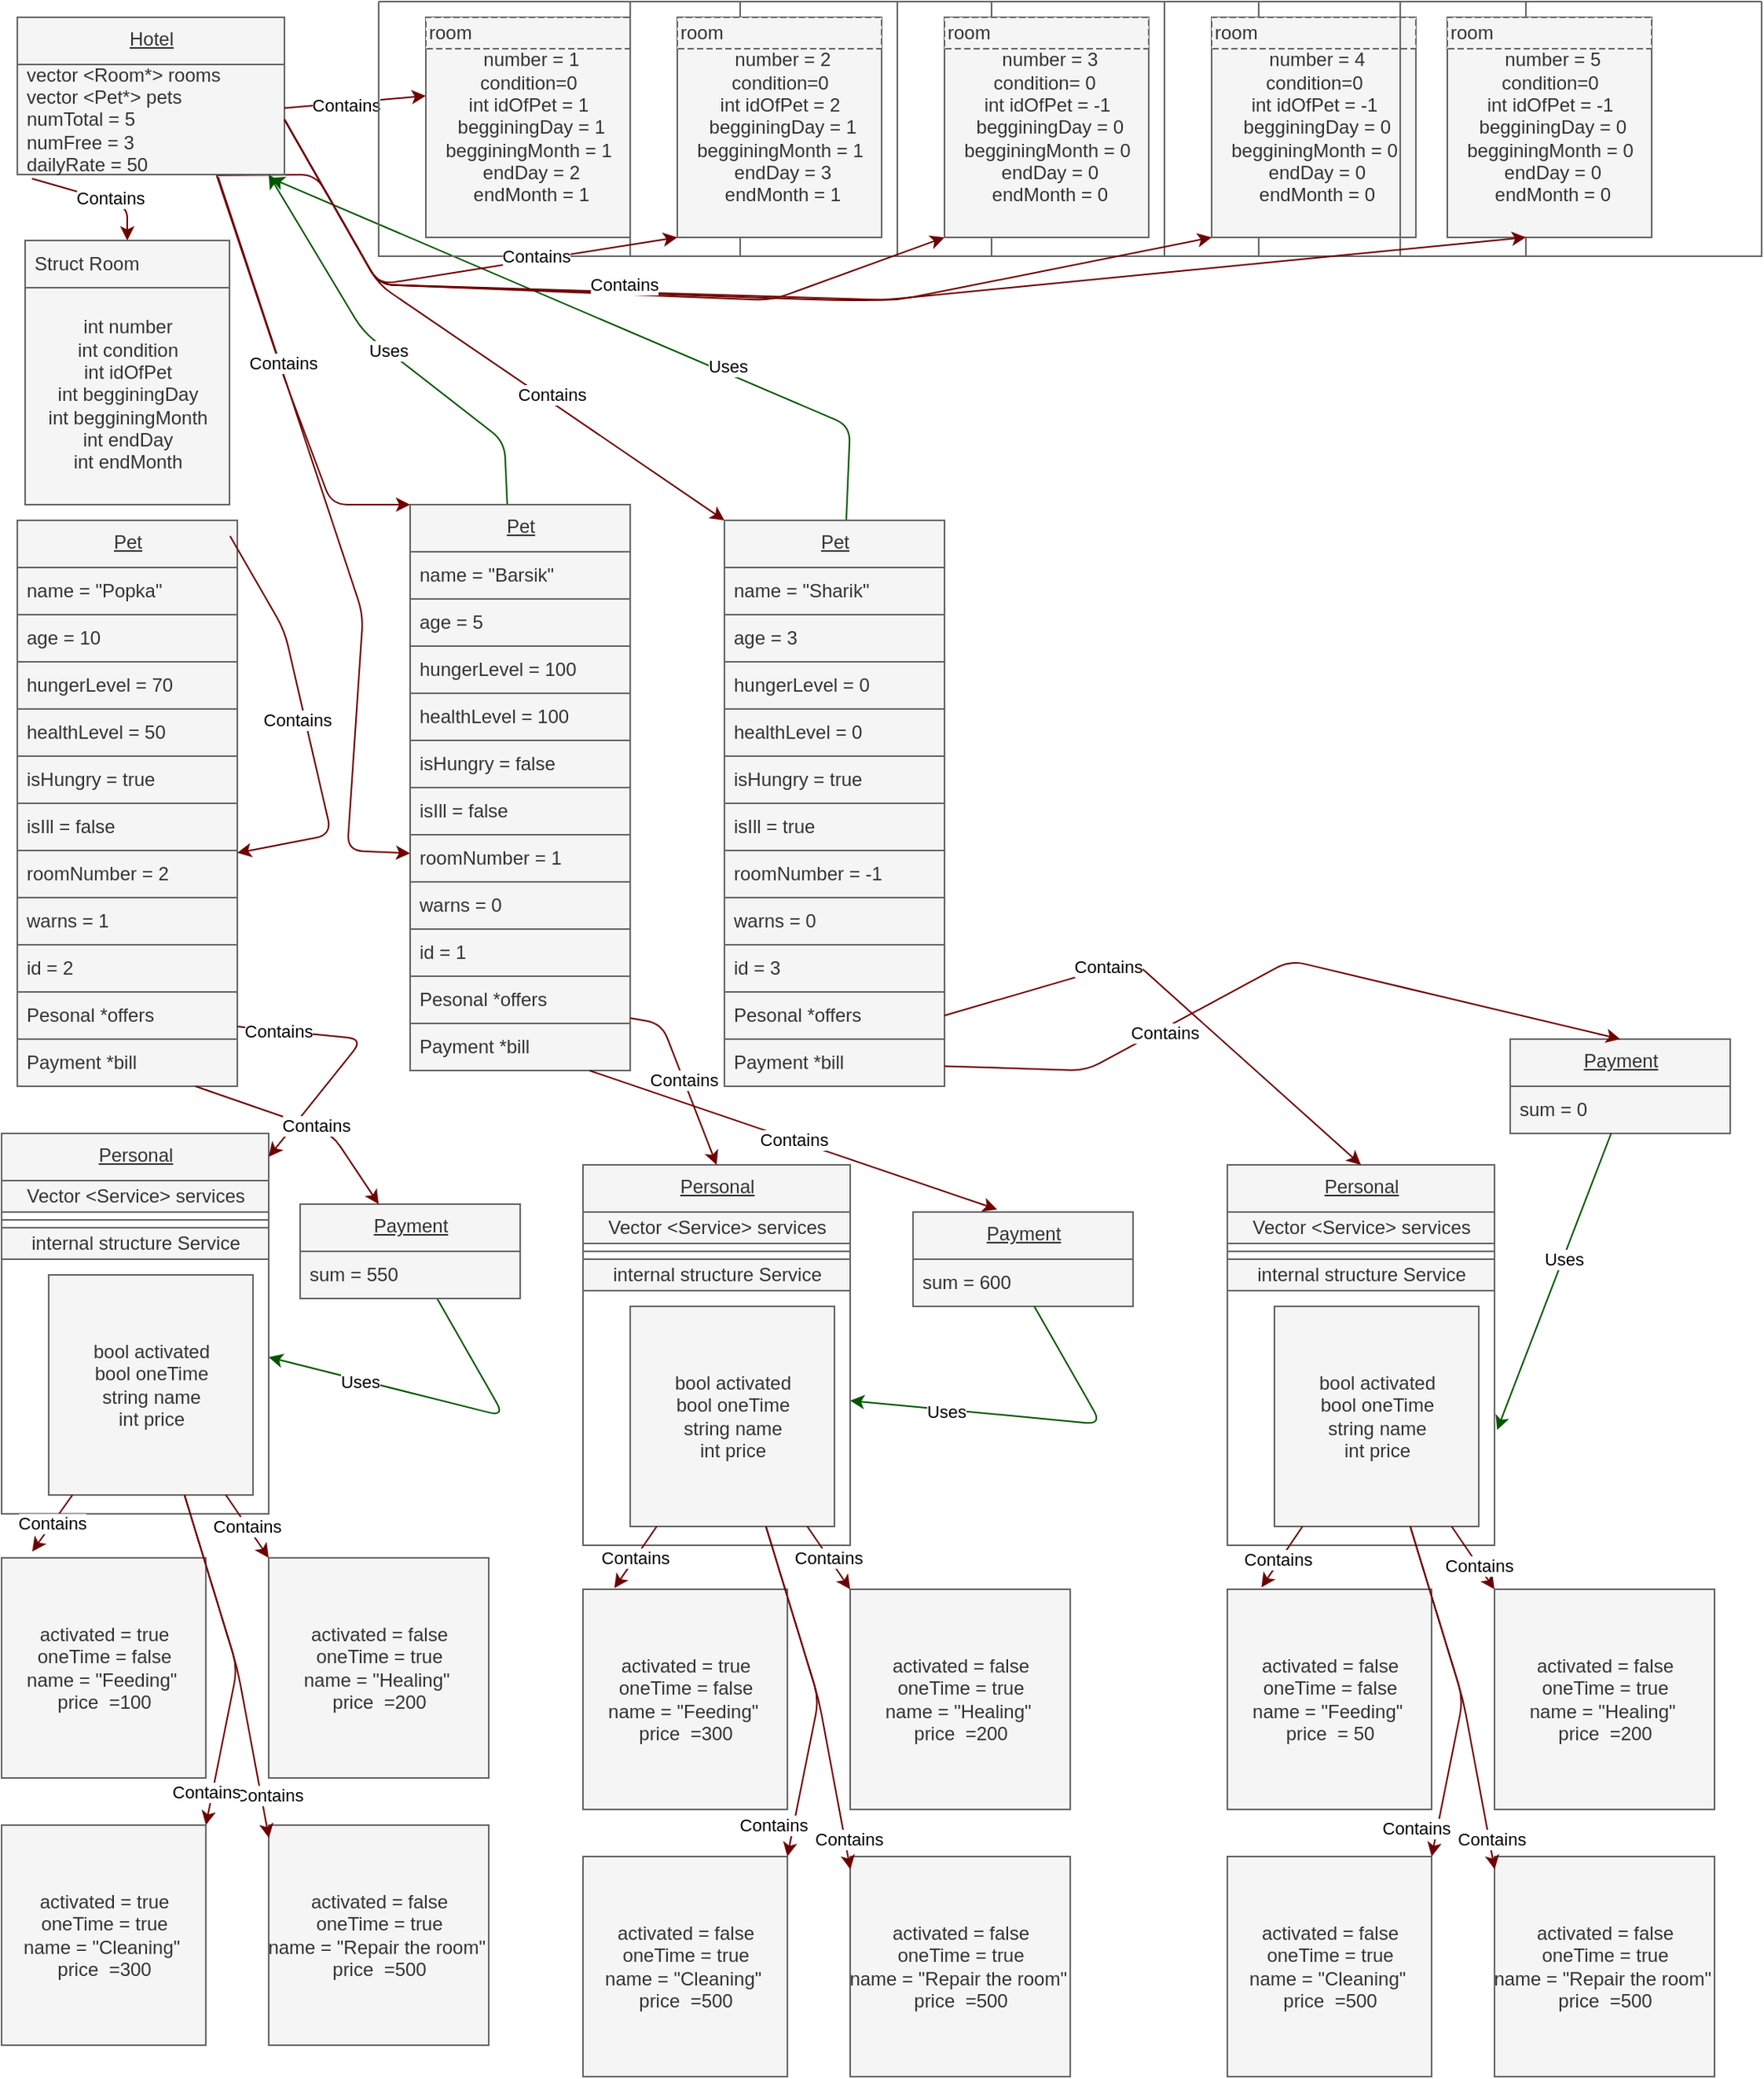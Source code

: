 <mxfile>
    <diagram id="hXp-BK9krXCST9_J2GGl" name="Page-1">
        <mxGraphModel dx="734" dy="567" grid="1" gridSize="10" guides="1" tooltips="1" connect="1" arrows="1" fold="1" page="1" pageScale="1" pageWidth="850" pageHeight="1100" math="0" shadow="0">
            <root>
                <mxCell id="0"/>
                <mxCell id="1" parent="0"/>
                <mxCell id="42" style="edgeStyle=none;html=1;entryX=0;entryY=0;entryDx=0;entryDy=0;exitX=0.745;exitY=0.999;exitDx=0;exitDy=0;exitPerimeter=0;fillColor=#a20025;strokeColor=#6F0000;" parent="1" source="36" target="43" edge="1">
                    <mxGeometry relative="1" as="geometry">
                        <mxPoint x="260" y="90" as="targetPoint"/>
                        <mxPoint x="180" y="220.56" as="sourcePoint"/>
                        <Array as="points">
                            <mxPoint x="180" y="240"/>
                            <mxPoint x="210" y="320"/>
                        </Array>
                    </mxGeometry>
                </mxCell>
                <mxCell id="89" style="edgeStyle=none;html=1;entryX=0;entryY=0;entryDx=0;entryDy=0;fillColor=#a20025;strokeColor=#6F0000;exitX=0.747;exitY=1.007;exitDx=0;exitDy=0;exitPerimeter=0;" parent="1" source="36" target="76" edge="1">
                    <mxGeometry relative="1" as="geometry">
                        <mxPoint x="183.57" y="250.48" as="sourcePoint"/>
                        <Array as="points">
                            <mxPoint x="200" y="110"/>
                            <mxPoint x="240" y="180"/>
                        </Array>
                    </mxGeometry>
                </mxCell>
                <mxCell id="186" value="Contains" style="edgeLabel;html=1;align=center;verticalAlign=middle;resizable=0;points=[];" parent="89" vertex="1" connectable="0">
                    <mxGeometry x="-0.457" y="-4" relative="1" as="geometry">
                        <mxPoint x="129" y="96" as="offset"/>
                    </mxGeometry>
                </mxCell>
                <mxCell id="234" style="edgeStyle=none;html=1;fontColor=#FFFFFF;exitX=0.055;exitY=1.037;exitDx=0;exitDy=0;fillColor=#a20025;strokeColor=#6F0000;exitPerimeter=0;" edge="1" parent="1" source="36" target="233">
                    <mxGeometry relative="1" as="geometry">
                        <Array as="points">
                            <mxPoint x="80" y="130"/>
                        </Array>
                    </mxGeometry>
                </mxCell>
                <mxCell id="35" value="Hotel" style="swimlane;fontStyle=4;align=center;verticalAlign=top;childLayout=stackLayout;horizontal=1;startSize=30;horizontalStack=0;resizeParent=1;resizeParentMax=0;resizeLast=0;collapsible=0;marginBottom=0;html=1;fillColor=#f5f5f5;fontColor=#333333;strokeColor=#666666;" parent="1" vertex="1">
                    <mxGeometry x="10" y="10" width="170" height="100" as="geometry"/>
                </mxCell>
                <mxCell id="36" value="vector &amp;lt;Room*&amp;gt; rooms&lt;br&gt;vector &amp;lt;Pet*&amp;gt; pets&lt;br&gt;numTotal = 5&lt;br&gt;numFree = 3&lt;br&gt;dailyRate = 50" style="html=1;strokeColor=#666666;fillColor=#f5f5f5;align=left;verticalAlign=middle;spacingLeft=4;spacingRight=4;rotatable=0;points=[[0,0.5],[1,0.5]];resizeWidth=1;fontColor=#333333;" parent="35" vertex="1">
                    <mxGeometry y="30" width="170" height="70" as="geometry"/>
                </mxCell>
                <mxCell id="213" value="Uses" style="edgeStyle=none;html=1;entryX=0.941;entryY=1;entryDx=0;entryDy=0;fillColor=#008a00;strokeColor=#005700;entryPerimeter=0;" parent="1" source="43" target="36" edge="1">
                    <mxGeometry x="-0.009" y="-1" relative="1" as="geometry">
                        <mxPoint x="180" y="230" as="targetPoint"/>
                        <Array as="points">
                            <mxPoint x="320" y="280"/>
                            <mxPoint x="230" y="210"/>
                        </Array>
                        <mxPoint as="offset"/>
                    </mxGeometry>
                </mxCell>
                <mxCell id="43" value="Pet" style="swimlane;fontStyle=4;align=center;verticalAlign=top;childLayout=stackLayout;horizontal=1;startSize=30;horizontalStack=0;resizeParent=1;resizeParentMax=0;resizeLast=0;collapsible=0;marginBottom=0;html=1;fillColor=#f5f5f5;fontColor=#333333;strokeColor=#666666;" parent="1" vertex="1">
                    <mxGeometry x="260" y="320" width="140" height="360" as="geometry"/>
                </mxCell>
                <mxCell id="44" value="name = &quot;Barsik&quot;" style="html=1;strokeColor=#666666;fillColor=#f5f5f5;align=left;verticalAlign=middle;spacingLeft=4;spacingRight=4;rotatable=0;points=[[0,0.5],[1,0.5]];resizeWidth=1;fontColor=#333333;" parent="43" vertex="1">
                    <mxGeometry y="30" width="140" height="30" as="geometry"/>
                </mxCell>
                <mxCell id="49" value="age = 5" style="html=1;strokeColor=#666666;fillColor=#f5f5f5;align=left;verticalAlign=middle;spacingLeft=4;spacingRight=4;rotatable=0;points=[[0,0.5],[1,0.5]];resizeWidth=1;fontColor=#333333;" parent="43" vertex="1">
                    <mxGeometry y="60" width="140" height="30" as="geometry"/>
                </mxCell>
                <mxCell id="51" value="hungerLevel = 100" style="html=1;strokeColor=#666666;fillColor=#f5f5f5;align=left;verticalAlign=middle;spacingLeft=4;spacingRight=4;rotatable=0;points=[[0,0.5],[1,0.5]];resizeWidth=1;fontColor=#333333;" parent="43" vertex="1">
                    <mxGeometry y="90" width="140" height="30" as="geometry"/>
                </mxCell>
                <mxCell id="52" value="healthLevel = 100" style="html=1;strokeColor=#666666;fillColor=#f5f5f5;align=left;verticalAlign=middle;spacingLeft=4;spacingRight=4;rotatable=0;points=[[0,0.5],[1,0.5]];resizeWidth=1;fontColor=#333333;" parent="43" vertex="1">
                    <mxGeometry y="120" width="140" height="30" as="geometry"/>
                </mxCell>
                <mxCell id="53" value="isHungry = false" style="html=1;strokeColor=#666666;fillColor=#f5f5f5;align=left;verticalAlign=middle;spacingLeft=4;spacingRight=4;rotatable=0;points=[[0,0.5],[1,0.5]];resizeWidth=1;fontColor=#333333;" parent="43" vertex="1">
                    <mxGeometry y="150" width="140" height="30" as="geometry"/>
                </mxCell>
                <mxCell id="54" value="isIll = false" style="html=1;strokeColor=#666666;fillColor=#f5f5f5;align=left;verticalAlign=middle;spacingLeft=4;spacingRight=4;rotatable=0;points=[[0,0.5],[1,0.5]];resizeWidth=1;fontColor=#333333;" parent="43" vertex="1">
                    <mxGeometry y="180" width="140" height="30" as="geometry"/>
                </mxCell>
                <mxCell id="55" value="roomNumber = 1" style="html=1;strokeColor=#666666;fillColor=#f5f5f5;align=left;verticalAlign=middle;spacingLeft=4;spacingRight=4;rotatable=0;points=[[0,0.5],[1,0.5]];resizeWidth=1;fontColor=#333333;" parent="43" vertex="1">
                    <mxGeometry y="210" width="140" height="30" as="geometry"/>
                </mxCell>
                <mxCell id="56" value="warns = 0" style="html=1;strokeColor=#666666;fillColor=#f5f5f5;align=left;verticalAlign=middle;spacingLeft=4;spacingRight=4;rotatable=0;points=[[0,0.5],[1,0.5]];resizeWidth=1;fontColor=#333333;" parent="43" vertex="1">
                    <mxGeometry y="240" width="140" height="30" as="geometry"/>
                </mxCell>
                <mxCell id="57" value="id = 1" style="html=1;strokeColor=#666666;fillColor=#f5f5f5;align=left;verticalAlign=middle;spacingLeft=4;spacingRight=4;rotatable=0;points=[[0,0.5],[1,0.5]];resizeWidth=1;fontColor=#333333;" parent="43" vertex="1">
                    <mxGeometry y="270" width="140" height="30" as="geometry"/>
                </mxCell>
                <mxCell id="58" value="Pesonal *offers" style="html=1;strokeColor=#666666;fillColor=#f5f5f5;align=left;verticalAlign=middle;spacingLeft=4;spacingRight=4;rotatable=0;points=[[0,0.5],[1,0.5]];resizeWidth=1;fontColor=#333333;" parent="43" vertex="1">
                    <mxGeometry y="300" width="140" height="30" as="geometry"/>
                </mxCell>
                <mxCell id="59" value="Payment *bill" style="html=1;strokeColor=#666666;fillColor=#f5f5f5;align=left;verticalAlign=middle;spacingLeft=4;spacingRight=4;rotatable=0;points=[[0,0.5],[1,0.5]];resizeWidth=1;fontColor=#333333;" parent="43" vertex="1">
                    <mxGeometry y="330" width="140" height="30" as="geometry"/>
                </mxCell>
                <mxCell id="214" value="Uses" style="edgeStyle=none;html=1;entryX=0.132;entryY=1.021;entryDx=0;entryDy=0;entryPerimeter=0;fillColor=#008a00;strokeColor=#005700;" parent="1" source="60" edge="1">
                    <mxGeometry relative="1" as="geometry">
                        <mxPoint x="57.16" y="342.94" as="targetPoint"/>
                    </mxGeometry>
                </mxCell>
                <mxCell id="60" value="Pet" style="swimlane;fontStyle=4;align=center;verticalAlign=top;childLayout=stackLayout;horizontal=1;startSize=30;horizontalStack=0;resizeParent=1;resizeParentMax=0;resizeLast=0;collapsible=0;marginBottom=0;html=1;fillColor=#f5f5f5;fontColor=#333333;strokeColor=#666666;" parent="1" vertex="1">
                    <mxGeometry x="10" y="330" width="140" height="360" as="geometry"/>
                </mxCell>
                <mxCell id="61" value="name = &quot;Popka&quot;" style="html=1;strokeColor=#666666;fillColor=#f5f5f5;align=left;verticalAlign=middle;spacingLeft=4;spacingRight=4;rotatable=0;points=[[0,0.5],[1,0.5]];resizeWidth=1;fontColor=#333333;" parent="60" vertex="1">
                    <mxGeometry y="30" width="140" height="30" as="geometry"/>
                </mxCell>
                <mxCell id="62" value="age = 10" style="html=1;strokeColor=#666666;fillColor=#f5f5f5;align=left;verticalAlign=middle;spacingLeft=4;spacingRight=4;rotatable=0;points=[[0,0.5],[1,0.5]];resizeWidth=1;fontColor=#333333;" parent="60" vertex="1">
                    <mxGeometry y="60" width="140" height="30" as="geometry"/>
                </mxCell>
                <mxCell id="63" value="hungerLevel = 70" style="html=1;strokeColor=#666666;fillColor=#f5f5f5;align=left;verticalAlign=middle;spacingLeft=4;spacingRight=4;rotatable=0;points=[[0,0.5],[1,0.5]];resizeWidth=1;fontColor=#333333;" parent="60" vertex="1">
                    <mxGeometry y="90" width="140" height="30" as="geometry"/>
                </mxCell>
                <mxCell id="64" value="healthLevel = 50" style="html=1;strokeColor=#666666;fillColor=#f5f5f5;align=left;verticalAlign=middle;spacingLeft=4;spacingRight=4;rotatable=0;points=[[0,0.5],[1,0.5]];resizeWidth=1;fontColor=#333333;" parent="60" vertex="1">
                    <mxGeometry y="120" width="140" height="30" as="geometry"/>
                </mxCell>
                <mxCell id="65" value="isHungry = true" style="html=1;strokeColor=#666666;fillColor=#f5f5f5;align=left;verticalAlign=middle;spacingLeft=4;spacingRight=4;rotatable=0;points=[[0,0.5],[1,0.5]];resizeWidth=1;fontColor=#333333;" parent="60" vertex="1">
                    <mxGeometry y="150" width="140" height="30" as="geometry"/>
                </mxCell>
                <mxCell id="66" value="isIll = false" style="html=1;strokeColor=#666666;fillColor=#f5f5f5;align=left;verticalAlign=middle;spacingLeft=4;spacingRight=4;rotatable=0;points=[[0,0.5],[1,0.5]];resizeWidth=1;fontColor=#333333;" parent="60" vertex="1">
                    <mxGeometry y="180" width="140" height="30" as="geometry"/>
                </mxCell>
                <mxCell id="67" value="roomNumber = 2" style="html=1;strokeColor=#666666;fillColor=#f5f5f5;align=left;verticalAlign=middle;spacingLeft=4;spacingRight=4;rotatable=0;points=[[0,0.5],[1,0.5]];resizeWidth=1;fontColor=#333333;" parent="60" vertex="1">
                    <mxGeometry y="210" width="140" height="30" as="geometry"/>
                </mxCell>
                <mxCell id="68" value="warns = 1" style="html=1;strokeColor=#666666;fillColor=#f5f5f5;align=left;verticalAlign=middle;spacingLeft=4;spacingRight=4;rotatable=0;points=[[0,0.5],[1,0.5]];resizeWidth=1;fontColor=#333333;" parent="60" vertex="1">
                    <mxGeometry y="240" width="140" height="30" as="geometry"/>
                </mxCell>
                <mxCell id="69" value="id = 2" style="html=1;strokeColor=#666666;fillColor=#f5f5f5;align=left;verticalAlign=middle;spacingLeft=4;spacingRight=4;rotatable=0;points=[[0,0.5],[1,0.5]];resizeWidth=1;fontColor=#333333;" parent="60" vertex="1">
                    <mxGeometry y="270" width="140" height="30" as="geometry"/>
                </mxCell>
                <mxCell id="70" value="Pesonal *offers" style="html=1;strokeColor=#666666;fillColor=#f5f5f5;align=left;verticalAlign=middle;spacingLeft=4;spacingRight=4;rotatable=0;points=[[0,0.5],[1,0.5]];resizeWidth=1;fontColor=#333333;" parent="60" vertex="1">
                    <mxGeometry y="300" width="140" height="30" as="geometry"/>
                </mxCell>
                <mxCell id="71" value="Payment *bill" style="html=1;strokeColor=#666666;fillColor=#f5f5f5;align=left;verticalAlign=middle;spacingLeft=4;spacingRight=4;rotatable=0;points=[[0,0.5],[1,0.5]];resizeWidth=1;fontColor=#333333;" parent="60" vertex="1">
                    <mxGeometry y="330" width="140" height="30" as="geometry"/>
                </mxCell>
                <mxCell id="75" style="edgeStyle=none;html=1;fillColor=#a20025;strokeColor=#6F0000;" parent="1" target="67" edge="1">
                    <mxGeometry relative="1" as="geometry">
                        <Array as="points">
                            <mxPoint x="180" y="400"/>
                            <mxPoint x="210" y="530"/>
                        </Array>
                        <mxPoint x="145.385" y="340" as="sourcePoint"/>
                    </mxGeometry>
                </mxCell>
                <mxCell id="188" value="Contains" style="edgeLabel;html=1;align=center;verticalAlign=middle;resizable=0;points=[];" parent="75" vertex="1" connectable="0">
                    <mxGeometry x="-0.084" y="-3" relative="1" as="geometry">
                        <mxPoint x="-1" y="6" as="offset"/>
                    </mxGeometry>
                </mxCell>
                <mxCell id="212" style="edgeStyle=none;html=1;entryX=0.947;entryY=1.031;entryDx=0;entryDy=0;fillColor=#008a00;strokeColor=#005700;entryPerimeter=0;" parent="1" source="76" target="36" edge="1">
                    <mxGeometry relative="1" as="geometry">
                        <mxPoint x="170" y="305" as="targetPoint"/>
                        <Array as="points">
                            <mxPoint x="540" y="270"/>
                        </Array>
                    </mxGeometry>
                </mxCell>
                <mxCell id="215" value="Uses" style="edgeLabel;html=1;align=center;verticalAlign=middle;resizable=0;points=[];" parent="212" vertex="1" connectable="0">
                    <mxGeometry x="0.3" y="1" relative="1" as="geometry">
                        <mxPoint x="143" y="55" as="offset"/>
                    </mxGeometry>
                </mxCell>
                <mxCell id="76" value="Pet" style="swimlane;fontStyle=4;align=center;verticalAlign=top;childLayout=stackLayout;horizontal=1;startSize=30;horizontalStack=0;resizeParent=1;resizeParentMax=0;resizeLast=0;collapsible=0;marginBottom=0;html=1;fillColor=#f5f5f5;fontColor=#333333;strokeColor=#666666;" parent="1" vertex="1">
                    <mxGeometry x="460" y="330" width="140" height="360" as="geometry"/>
                </mxCell>
                <mxCell id="77" value="name = &quot;Sharik&quot;" style="html=1;strokeColor=#666666;fillColor=#f5f5f5;align=left;verticalAlign=middle;spacingLeft=4;spacingRight=4;rotatable=0;points=[[0,0.5],[1,0.5]];resizeWidth=1;fontColor=#333333;" parent="76" vertex="1">
                    <mxGeometry y="30" width="140" height="30" as="geometry"/>
                </mxCell>
                <mxCell id="78" value="age = 3" style="html=1;strokeColor=#666666;fillColor=#f5f5f5;align=left;verticalAlign=middle;spacingLeft=4;spacingRight=4;rotatable=0;points=[[0,0.5],[1,0.5]];resizeWidth=1;fontColor=#333333;" parent="76" vertex="1">
                    <mxGeometry y="60" width="140" height="30" as="geometry"/>
                </mxCell>
                <mxCell id="79" value="hungerLevel = 0" style="html=1;strokeColor=#666666;fillColor=#f5f5f5;align=left;verticalAlign=middle;spacingLeft=4;spacingRight=4;rotatable=0;points=[[0,0.5],[1,0.5]];resizeWidth=1;fontColor=#333333;" parent="76" vertex="1">
                    <mxGeometry y="90" width="140" height="30" as="geometry"/>
                </mxCell>
                <mxCell id="80" value="healthLevel = 0" style="html=1;strokeColor=#666666;fillColor=#f5f5f5;align=left;verticalAlign=middle;spacingLeft=4;spacingRight=4;rotatable=0;points=[[0,0.5],[1,0.5]];resizeWidth=1;fontColor=#333333;" parent="76" vertex="1">
                    <mxGeometry y="120" width="140" height="30" as="geometry"/>
                </mxCell>
                <mxCell id="81" value="isHungry = true" style="html=1;strokeColor=#666666;fillColor=#f5f5f5;align=left;verticalAlign=middle;spacingLeft=4;spacingRight=4;rotatable=0;points=[[0,0.5],[1,0.5]];resizeWidth=1;fontColor=#333333;" parent="76" vertex="1">
                    <mxGeometry y="150" width="140" height="30" as="geometry"/>
                </mxCell>
                <mxCell id="82" value="isIll = true" style="html=1;strokeColor=#666666;fillColor=#f5f5f5;align=left;verticalAlign=middle;spacingLeft=4;spacingRight=4;rotatable=0;points=[[0,0.5],[1,0.5]];resizeWidth=1;fontColor=#333333;" parent="76" vertex="1">
                    <mxGeometry y="180" width="140" height="30" as="geometry"/>
                </mxCell>
                <mxCell id="83" value="roomNumber = -1" style="html=1;strokeColor=#666666;fillColor=#f5f5f5;align=left;verticalAlign=middle;spacingLeft=4;spacingRight=4;rotatable=0;points=[[0,0.5],[1,0.5]];resizeWidth=1;fontColor=#333333;" parent="76" vertex="1">
                    <mxGeometry y="210" width="140" height="30" as="geometry"/>
                </mxCell>
                <mxCell id="84" value="warns = 0" style="html=1;strokeColor=#666666;fillColor=#f5f5f5;align=left;verticalAlign=middle;spacingLeft=4;spacingRight=4;rotatable=0;points=[[0,0.5],[1,0.5]];resizeWidth=1;fontColor=#333333;" parent="76" vertex="1">
                    <mxGeometry y="240" width="140" height="30" as="geometry"/>
                </mxCell>
                <mxCell id="85" value="id = 3" style="html=1;strokeColor=#666666;fillColor=#f5f5f5;align=left;verticalAlign=middle;spacingLeft=4;spacingRight=4;rotatable=0;points=[[0,0.5],[1,0.5]];resizeWidth=1;fontColor=#333333;" parent="76" vertex="1">
                    <mxGeometry y="270" width="140" height="30" as="geometry"/>
                </mxCell>
                <mxCell id="86" value="Pesonal *offers" style="html=1;strokeColor=#666666;fillColor=#f5f5f5;align=left;verticalAlign=middle;spacingLeft=4;spacingRight=4;rotatable=0;points=[[0,0.5],[1,0.5]];resizeWidth=1;fontColor=#333333;" parent="76" vertex="1">
                    <mxGeometry y="300" width="140" height="30" as="geometry"/>
                </mxCell>
                <mxCell id="87" value="Payment *bill" style="html=1;strokeColor=#666666;fillColor=#f5f5f5;align=left;verticalAlign=middle;spacingLeft=4;spacingRight=4;rotatable=0;points=[[0,0.5],[1,0.5]];resizeWidth=1;fontColor=#333333;" parent="76" vertex="1">
                    <mxGeometry y="330" width="140" height="30" as="geometry"/>
                </mxCell>
                <mxCell id="90" value="Personal" style="swimlane;fontStyle=4;align=center;verticalAlign=top;childLayout=stackLayout;horizontal=1;startSize=30;horizontalStack=0;resizeParent=1;resizeParentMax=0;resizeLast=0;collapsible=0;marginBottom=0;html=1;fillColor=#f5f5f5;fontColor=#333333;strokeColor=#666666;" parent="1" vertex="1">
                    <mxGeometry y="720" width="170" height="242" as="geometry"/>
                </mxCell>
                <mxCell id="96" value="Vector &amp;lt;Service&amp;gt; services" style="text;html=1;align=center;verticalAlign=middle;resizable=0;points=[];autosize=1;strokeColor=#666666;fillColor=#f5f5f5;fontColor=#333333;" parent="90" vertex="1">
                    <mxGeometry y="30" width="170" height="20" as="geometry"/>
                </mxCell>
                <mxCell id="92" value="" style="line;strokeWidth=1;fillColor=#f5f5f5;align=left;verticalAlign=middle;spacingTop=-1;spacingLeft=3;spacingRight=3;rotatable=0;labelPosition=right;points=[];portConstraint=eastwest;fontColor=#333333;strokeColor=#666666;" parent="90" vertex="1">
                    <mxGeometry y="50" width="170" height="10" as="geometry"/>
                </mxCell>
                <mxCell id="93" value="internal structure Service" style="html=1;strokeColor=#666666;fillColor=#f5f5f5;align=center;verticalAlign=middle;spacingLeft=4;spacingRight=4;rotatable=0;points=[[0,0.5],[1,0.5]];resizeWidth=1;fontColor=#333333;" parent="90" vertex="1">
                    <mxGeometry y="60" width="170" height="20" as="geometry"/>
                </mxCell>
                <mxCell id="94" value="" style="swimlane;fontStyle=1;align=center;verticalAlign=top;horizontal=1;startSize=0;collapsible=0;marginBottom=0;html=1;strokeColor=#666666;fillColor=default;fontColor=#333333;gradientColor=#ffffff;" parent="90" vertex="1">
                    <mxGeometry y="80" width="170" height="162" as="geometry"/>
                </mxCell>
                <mxCell id="95" value="bool activated&lt;br&gt;bool oneTime&lt;br&gt;string name&lt;br&gt;int price" style="html=1;align=center;verticalAlign=middle;rotatable=0;fillColor=#f5f5f5;fontColor=#333333;strokeColor=#666666;" parent="94" vertex="1">
                    <mxGeometry width="130" height="140" relative="1" as="geometry">
                        <mxPoint x="30" y="10" as="offset"/>
                    </mxGeometry>
                </mxCell>
                <mxCell id="97" value="Contains" style="edgeStyle=none;html=1;entryX=0.15;entryY=-0.029;entryDx=0;entryDy=0;entryPerimeter=0;fillColor=#a20025;strokeColor=#6F0000;" parent="1" source="95" target="98" edge="1">
                    <mxGeometry relative="1" as="geometry">
                        <mxPoint x="30.0" y="980" as="targetPoint"/>
                    </mxGeometry>
                </mxCell>
                <mxCell id="98" value="activated = true&lt;br&gt;oneTime = false&lt;br&gt;name = &quot;Feeding&quot;&amp;nbsp;&lt;br&gt;price&amp;nbsp; =100" style="html=1;align=center;verticalAlign=middle;rotatable=0;fillColor=#f5f5f5;fontColor=#333333;strokeColor=#666666;" parent="1" vertex="1">
                    <mxGeometry x="-1.137e-13" y="990" width="130" height="140" as="geometry"/>
                </mxCell>
                <mxCell id="99" value="activated = false&lt;br&gt;oneTime = true&lt;br&gt;name = &quot;Healing&quot;&amp;nbsp;&lt;br&gt;price&amp;nbsp; =200" style="html=1;align=center;verticalAlign=middle;rotatable=0;fillColor=#f5f5f5;fontColor=#333333;strokeColor=#666666;" parent="1" vertex="1">
                    <mxGeometry x="170" y="990" width="140" height="140" as="geometry"/>
                </mxCell>
                <mxCell id="100" value="activated = true&lt;br&gt;oneTime = true&lt;br&gt;name = &quot;Cleaning&quot;&amp;nbsp;&lt;br&gt;price&amp;nbsp; =300" style="html=1;align=center;verticalAlign=middle;rotatable=0;fillColor=#f5f5f5;fontColor=#333333;strokeColor=#666666;" parent="1" vertex="1">
                    <mxGeometry x="-1.137e-13" y="1160" width="130" height="140" as="geometry"/>
                </mxCell>
                <mxCell id="101" value="activated = false&lt;br&gt;oneTime = true&lt;br&gt;name = &quot;Repair the room&quot;&amp;nbsp;&lt;br&gt;price&amp;nbsp; =500" style="html=1;align=center;verticalAlign=middle;rotatable=0;fillColor=#f5f5f5;fontColor=#333333;strokeColor=#666666;" parent="1" vertex="1">
                    <mxGeometry x="170" y="1160" width="140" height="140" as="geometry"/>
                </mxCell>
                <mxCell id="102" value="Contains" style="edgeStyle=none;html=1;entryX=0;entryY=0;entryDx=0;entryDy=0;fillColor=#a20025;strokeColor=#6F0000;" parent="1" source="95" target="99" edge="1">
                    <mxGeometry relative="1" as="geometry"/>
                </mxCell>
                <mxCell id="103" style="edgeStyle=none;html=1;entryX=0.001;entryY=0.058;entryDx=0;entryDy=0;entryPerimeter=0;fillColor=#a20025;strokeColor=#6F0000;" parent="1" source="95" target="101" edge="1">
                    <mxGeometry relative="1" as="geometry">
                        <Array as="points">
                            <mxPoint x="150" y="1060"/>
                        </Array>
                    </mxGeometry>
                </mxCell>
                <mxCell id="197" value="Contains" style="edgeLabel;html=1;align=center;verticalAlign=middle;resizable=0;points=[];" parent="103" vertex="1" connectable="0">
                    <mxGeometry x="0.752" y="-2" relative="1" as="geometry">
                        <mxPoint x="7" as="offset"/>
                    </mxGeometry>
                </mxCell>
                <mxCell id="104" style="edgeStyle=none;html=1;entryX=1;entryY=0;entryDx=0;entryDy=0;fillColor=#a20025;strokeColor=#6F0000;" parent="1" source="95" target="100" edge="1">
                    <mxGeometry relative="1" as="geometry">
                        <Array as="points">
                            <mxPoint x="150" y="1060"/>
                        </Array>
                    </mxGeometry>
                </mxCell>
                <mxCell id="196" value="Contains" style="edgeLabel;html=1;align=center;verticalAlign=middle;resizable=0;points=[];" parent="104" vertex="1" connectable="0">
                    <mxGeometry x="-0.779" y="-1" relative="1" as="geometry">
                        <mxPoint x="7" y="166" as="offset"/>
                    </mxGeometry>
                </mxCell>
                <mxCell id="105" style="edgeStyle=none;html=1;fillColor=#a20025;strokeColor=#6F0000;" parent="1" source="70" target="90" edge="1">
                    <mxGeometry relative="1" as="geometry">
                        <Array as="points">
                            <mxPoint x="230" y="660"/>
                        </Array>
                    </mxGeometry>
                </mxCell>
                <mxCell id="189" value="Contains" style="edgeLabel;html=1;align=center;verticalAlign=middle;resizable=0;points=[];" parent="105" vertex="1" connectable="0">
                    <mxGeometry x="-0.711" relative="1" as="geometry">
                        <mxPoint as="offset"/>
                    </mxGeometry>
                </mxCell>
                <mxCell id="106" value="Personal" style="swimlane;fontStyle=4;align=center;verticalAlign=top;childLayout=stackLayout;horizontal=1;startSize=30;horizontalStack=0;resizeParent=1;resizeParentMax=0;resizeLast=0;collapsible=0;marginBottom=0;html=1;fillColor=#f5f5f5;fontColor=#333333;strokeColor=#666666;" parent="1" vertex="1">
                    <mxGeometry x="370" y="740" width="170" height="242" as="geometry"/>
                </mxCell>
                <mxCell id="107" value="Vector &amp;lt;Service&amp;gt; services" style="text;html=1;align=center;verticalAlign=middle;resizable=0;points=[];autosize=1;strokeColor=#666666;fillColor=#f5f5f5;fontColor=#333333;" parent="106" vertex="1">
                    <mxGeometry y="30" width="170" height="20" as="geometry"/>
                </mxCell>
                <mxCell id="108" value="" style="line;strokeWidth=1;fillColor=#f5f5f5;align=left;verticalAlign=middle;spacingTop=-1;spacingLeft=3;spacingRight=3;rotatable=0;labelPosition=right;points=[];portConstraint=eastwest;fontColor=#333333;strokeColor=#666666;" parent="106" vertex="1">
                    <mxGeometry y="50" width="170" height="10" as="geometry"/>
                </mxCell>
                <mxCell id="109" value="internal structure Service" style="html=1;strokeColor=#666666;fillColor=#f5f5f5;align=center;verticalAlign=middle;spacingLeft=4;spacingRight=4;rotatable=0;points=[[0,0.5],[1,0.5]];resizeWidth=1;fontColor=#333333;" parent="106" vertex="1">
                    <mxGeometry y="60" width="170" height="20" as="geometry"/>
                </mxCell>
                <mxCell id="110" value="" style="swimlane;fontStyle=1;align=center;verticalAlign=top;horizontal=1;startSize=0;collapsible=0;marginBottom=0;html=1;strokeColor=#666666;fillColor=#f5f5f5;fontColor=#333333;" parent="106" vertex="1">
                    <mxGeometry y="80" width="170" height="162" as="geometry"/>
                </mxCell>
                <mxCell id="111" value="bool activated&lt;br&gt;bool oneTime&lt;br&gt;string name&lt;br&gt;int price" style="html=1;align=center;verticalAlign=middle;rotatable=0;fillColor=#f5f5f5;fontColor=#333333;strokeColor=#666666;" parent="110" vertex="1">
                    <mxGeometry width="130" height="140" relative="1" as="geometry">
                        <mxPoint x="30" y="10" as="offset"/>
                    </mxGeometry>
                </mxCell>
                <mxCell id="112" value="Contains" style="edgeStyle=none;html=1;fillColor=#a20025;strokeColor=#6F0000;entryX=0.153;entryY=-0.005;entryDx=0;entryDy=0;entryPerimeter=0;" parent="1" source="111" target="113" edge="1">
                    <mxGeometry relative="1" as="geometry">
                        <mxPoint x="400" y="1000.0" as="targetPoint"/>
                    </mxGeometry>
                </mxCell>
                <mxCell id="113" value="activated = true&lt;br&gt;oneTime = false&lt;br&gt;name = &quot;Feeding&quot;&amp;nbsp;&lt;br&gt;price&amp;nbsp; =300" style="html=1;align=center;verticalAlign=middle;rotatable=0;fillColor=#f5f5f5;fontColor=#333333;strokeColor=#666666;" parent="1" vertex="1">
                    <mxGeometry x="370.0" y="1010" width="130" height="140" as="geometry"/>
                </mxCell>
                <mxCell id="114" value="activated = false&lt;br&gt;oneTime = true&lt;br&gt;name = &quot;Healing&quot;&amp;nbsp;&lt;br&gt;price&amp;nbsp; =200" style="html=1;align=center;verticalAlign=middle;rotatable=0;fillColor=#f5f5f5;fontColor=#333333;strokeColor=#666666;" parent="1" vertex="1">
                    <mxGeometry x="540" y="1010" width="140" height="140" as="geometry"/>
                </mxCell>
                <mxCell id="115" value="activated = false&lt;br&gt;oneTime = true&lt;br&gt;name = &quot;Cleaning&quot;&amp;nbsp;&lt;br&gt;price&amp;nbsp; =500" style="html=1;align=center;verticalAlign=middle;rotatable=0;fillColor=#f5f5f5;fontColor=#333333;strokeColor=#666666;" parent="1" vertex="1">
                    <mxGeometry x="370.0" y="1180" width="130" height="140" as="geometry"/>
                </mxCell>
                <mxCell id="116" value="activated = false&lt;br&gt;oneTime = true&lt;br&gt;name = &quot;Repair the room&quot;&amp;nbsp;&lt;br&gt;price&amp;nbsp; =500" style="html=1;align=center;verticalAlign=middle;rotatable=0;fillColor=#f5f5f5;fontColor=#333333;strokeColor=#666666;" parent="1" vertex="1">
                    <mxGeometry x="540" y="1180" width="140" height="140" as="geometry"/>
                </mxCell>
                <mxCell id="117" value="Contains" style="edgeStyle=none;html=1;entryX=0;entryY=0;entryDx=0;entryDy=0;fillColor=#a20025;strokeColor=#6F0000;" parent="1" source="111" target="114" edge="1">
                    <mxGeometry relative="1" as="geometry"/>
                </mxCell>
                <mxCell id="118" style="edgeStyle=none;html=1;entryX=0.001;entryY=0.058;entryDx=0;entryDy=0;entryPerimeter=0;fillColor=#a20025;strokeColor=#6F0000;" parent="1" source="111" target="116" edge="1">
                    <mxGeometry relative="1" as="geometry">
                        <Array as="points">
                            <mxPoint x="520" y="1080"/>
                        </Array>
                    </mxGeometry>
                </mxCell>
                <mxCell id="202" value="Contains" style="edgeLabel;html=1;align=center;verticalAlign=middle;resizable=0;points=[];" parent="118" vertex="1" connectable="0">
                    <mxGeometry x="0.826" y="2" relative="1" as="geometry">
                        <mxPoint as="offset"/>
                    </mxGeometry>
                </mxCell>
                <mxCell id="119" style="edgeStyle=none;html=1;entryX=1;entryY=0;entryDx=0;entryDy=0;fillColor=#a20025;strokeColor=#6F0000;" parent="1" source="111" target="115" edge="1">
                    <mxGeometry relative="1" as="geometry">
                        <Array as="points">
                            <mxPoint x="520" y="1080"/>
                        </Array>
                    </mxGeometry>
                </mxCell>
                <mxCell id="201" value="Contains" style="edgeLabel;html=1;align=center;verticalAlign=middle;resizable=0;points=[];" parent="119" vertex="1" connectable="0">
                    <mxGeometry x="0.75" y="-2" relative="1" as="geometry">
                        <mxPoint x="-13" y="7" as="offset"/>
                    </mxGeometry>
                </mxCell>
                <mxCell id="121" value="Contains" style="edgeStyle=none;html=1;entryX=0.5;entryY=0;entryDx=0;entryDy=0;fillColor=#a20025;strokeColor=#6F0000;" parent="1" source="58" target="106" edge="1">
                    <mxGeometry relative="1" as="geometry">
                        <Array as="points">
                            <mxPoint x="420" y="650"/>
                        </Array>
                    </mxGeometry>
                </mxCell>
                <mxCell id="122" value="Personal" style="swimlane;fontStyle=4;align=center;verticalAlign=top;childLayout=stackLayout;horizontal=1;startSize=30;horizontalStack=0;resizeParent=1;resizeParentMax=0;resizeLast=0;collapsible=0;marginBottom=0;html=1;fillColor=#f5f5f5;fontColor=#333333;strokeColor=#666666;" parent="1" vertex="1">
                    <mxGeometry x="780" y="740" width="170" height="242" as="geometry"/>
                </mxCell>
                <mxCell id="123" value="Vector &amp;lt;Service&amp;gt; services" style="text;html=1;align=center;verticalAlign=middle;resizable=0;points=[];autosize=1;strokeColor=#666666;fillColor=#f5f5f5;fontColor=#333333;" parent="122" vertex="1">
                    <mxGeometry y="30" width="170" height="20" as="geometry"/>
                </mxCell>
                <mxCell id="124" value="" style="line;strokeWidth=1;fillColor=#f5f5f5;align=left;verticalAlign=middle;spacingTop=-1;spacingLeft=3;spacingRight=3;rotatable=0;labelPosition=right;points=[];portConstraint=eastwest;fontColor=#333333;strokeColor=#666666;" parent="122" vertex="1">
                    <mxGeometry y="50" width="170" height="10" as="geometry"/>
                </mxCell>
                <mxCell id="125" value="internal structure Service" style="html=1;strokeColor=#666666;fillColor=#f5f5f5;align=center;verticalAlign=middle;spacingLeft=4;spacingRight=4;rotatable=0;points=[[0,0.5],[1,0.5]];resizeWidth=1;fontColor=#333333;" parent="122" vertex="1">
                    <mxGeometry y="60" width="170" height="20" as="geometry"/>
                </mxCell>
                <mxCell id="126" value="" style="swimlane;fontStyle=1;align=center;verticalAlign=top;horizontal=1;startSize=0;collapsible=0;marginBottom=0;html=1;strokeColor=#666666;fillColor=#f5f5f5;fontColor=#333333;" parent="122" vertex="1">
                    <mxGeometry y="80" width="170" height="162" as="geometry"/>
                </mxCell>
                <mxCell id="127" value="bool activated&lt;br&gt;bool oneTime&lt;br&gt;string name&lt;br&gt;int price" style="html=1;align=center;verticalAlign=middle;rotatable=0;fillColor=#f5f5f5;fontColor=#333333;strokeColor=#666666;" parent="126" vertex="1">
                    <mxGeometry width="130" height="140" relative="1" as="geometry">
                        <mxPoint x="30" y="10" as="offset"/>
                    </mxGeometry>
                </mxCell>
                <mxCell id="128" style="edgeStyle=none;html=1;entryX=0.167;entryY=-0.009;entryDx=0;entryDy=0;entryPerimeter=0;fillColor=#a20025;strokeColor=#6F0000;" parent="1" source="127" target="129" edge="1">
                    <mxGeometry relative="1" as="geometry">
                        <mxPoint x="810" y="1000.0" as="targetPoint"/>
                    </mxGeometry>
                </mxCell>
                <mxCell id="206" value="Contains" style="edgeLabel;html=1;align=center;verticalAlign=middle;resizable=0;points=[];" parent="128" vertex="1" connectable="0">
                    <mxGeometry x="0.278" y="1" relative="1" as="geometry">
                        <mxPoint y="-5" as="offset"/>
                    </mxGeometry>
                </mxCell>
                <mxCell id="129" value="activated = false&lt;br&gt;oneTime = false&lt;br&gt;name = &quot;Feeding&quot;&amp;nbsp;&lt;br&gt;price&amp;nbsp; = 50" style="html=1;align=center;verticalAlign=middle;rotatable=0;fillColor=#f5f5f5;fontColor=#333333;strokeColor=#666666;" parent="1" vertex="1">
                    <mxGeometry x="780.0" y="1010" width="130" height="140" as="geometry"/>
                </mxCell>
                <mxCell id="130" value="activated = false&lt;br&gt;oneTime = true&lt;br&gt;name = &quot;Healing&quot;&amp;nbsp;&lt;br&gt;price&amp;nbsp; =200" style="html=1;align=center;verticalAlign=middle;rotatable=0;fillColor=#f5f5f5;fontColor=#333333;strokeColor=#666666;" parent="1" vertex="1">
                    <mxGeometry x="950" y="1010" width="140" height="140" as="geometry"/>
                </mxCell>
                <mxCell id="131" value="activated = false&lt;br&gt;oneTime = true&lt;br&gt;name = &quot;Cleaning&quot;&amp;nbsp;&lt;br&gt;price&amp;nbsp; =500" style="html=1;align=center;verticalAlign=middle;rotatable=0;fillColor=#f5f5f5;fontColor=#333333;strokeColor=#666666;" parent="1" vertex="1">
                    <mxGeometry x="780.0" y="1180" width="130" height="140" as="geometry"/>
                </mxCell>
                <mxCell id="132" value="activated = false&lt;br&gt;oneTime = true&lt;br&gt;name = &quot;Repair the room&quot;&amp;nbsp;&lt;br&gt;price&amp;nbsp; =500" style="html=1;align=center;verticalAlign=middle;rotatable=0;fillColor=#f5f5f5;fontColor=#333333;strokeColor=#666666;" parent="1" vertex="1">
                    <mxGeometry x="950" y="1180" width="140" height="140" as="geometry"/>
                </mxCell>
                <mxCell id="133" style="edgeStyle=none;html=1;entryX=0;entryY=0;entryDx=0;entryDy=0;fillColor=#a20025;strokeColor=#6F0000;" parent="1" source="127" target="130" edge="1">
                    <mxGeometry relative="1" as="geometry"/>
                </mxCell>
                <mxCell id="205" value="Contains" style="edgeLabel;html=1;align=center;verticalAlign=middle;resizable=0;points=[];" parent="133" vertex="1" connectable="0">
                    <mxGeometry x="0.269" relative="1" as="geometry">
                        <mxPoint as="offset"/>
                    </mxGeometry>
                </mxCell>
                <mxCell id="134" style="edgeStyle=none;html=1;entryX=0.001;entryY=0.058;entryDx=0;entryDy=0;entryPerimeter=0;fillColor=#a20025;strokeColor=#6F0000;" parent="1" source="127" target="132" edge="1">
                    <mxGeometry relative="1" as="geometry">
                        <Array as="points">
                            <mxPoint x="930" y="1080"/>
                        </Array>
                    </mxGeometry>
                </mxCell>
                <mxCell id="204" value="Contains" style="edgeLabel;html=1;align=center;verticalAlign=middle;resizable=0;points=[];" parent="134" vertex="1" connectable="0">
                    <mxGeometry x="0.822" y="1" relative="1" as="geometry">
                        <mxPoint as="offset"/>
                    </mxGeometry>
                </mxCell>
                <mxCell id="135" style="edgeStyle=none;html=1;entryX=1;entryY=0;entryDx=0;entryDy=0;fillColor=#a20025;strokeColor=#6F0000;" parent="1" source="127" target="131" edge="1">
                    <mxGeometry relative="1" as="geometry">
                        <Array as="points">
                            <mxPoint x="930" y="1080"/>
                        </Array>
                    </mxGeometry>
                </mxCell>
                <mxCell id="203" value="Contains" style="edgeLabel;html=1;align=center;verticalAlign=middle;resizable=0;points=[];" parent="135" vertex="1" connectable="0">
                    <mxGeometry x="0.825" y="3" relative="1" as="geometry">
                        <mxPoint x="-17" as="offset"/>
                    </mxGeometry>
                </mxCell>
                <mxCell id="136" style="edgeStyle=none;html=1;entryX=0.5;entryY=0;entryDx=0;entryDy=0;fillColor=#a20025;strokeColor=#6F0000;exitX=1;exitY=0.5;exitDx=0;exitDy=0;" parent="1" source="86" target="122" edge="1">
                    <mxGeometry relative="1" as="geometry">
                        <Array as="points">
                            <mxPoint x="720" y="610"/>
                        </Array>
                    </mxGeometry>
                </mxCell>
                <mxCell id="208" value="Contains" style="edgeLabel;html=1;align=center;verticalAlign=middle;resizable=0;points=[];" parent="136" vertex="1" connectable="0">
                    <mxGeometry x="-0.324" y="1" relative="1" as="geometry">
                        <mxPoint as="offset"/>
                    </mxGeometry>
                </mxCell>
                <mxCell id="137" value="Payment" style="swimlane;fontStyle=4;align=center;verticalAlign=top;childLayout=stackLayout;horizontal=1;startSize=30;horizontalStack=0;resizeParent=1;resizeParentMax=0;resizeLast=0;collapsible=0;marginBottom=0;html=1;fillColor=#f5f5f5;fontColor=#333333;strokeColor=#666666;" parent="1" vertex="1">
                    <mxGeometry x="960" y="660" width="140" height="60" as="geometry"/>
                </mxCell>
                <mxCell id="138" value="sum = 0" style="html=1;strokeColor=#666666;fillColor=#f5f5f5;align=left;verticalAlign=middle;spacingLeft=4;spacingRight=4;rotatable=0;points=[[0,0.5],[1,0.5]];resizeWidth=1;fontColor=#333333;" parent="137" vertex="1">
                    <mxGeometry y="30" width="140" height="30" as="geometry"/>
                </mxCell>
                <mxCell id="149" style="edgeStyle=none;html=1;entryX=0.5;entryY=0;entryDx=0;entryDy=0;fillColor=#a20025;strokeColor=#6F0000;" parent="1" source="87" target="137" edge="1">
                    <mxGeometry relative="1" as="geometry">
                        <Array as="points">
                            <mxPoint x="690" y="680"/>
                            <mxPoint x="820" y="610"/>
                        </Array>
                    </mxGeometry>
                </mxCell>
                <mxCell id="207" value="Contains" style="edgeLabel;html=1;align=center;verticalAlign=middle;resizable=0;points=[];" parent="149" vertex="1" connectable="0">
                    <mxGeometry x="-0.359" y="-2" relative="1" as="geometry">
                        <mxPoint as="offset"/>
                    </mxGeometry>
                </mxCell>
                <mxCell id="191" style="edgeStyle=none;html=1;fillColor=#008a00;strokeColor=#005700;" parent="1" source="151" target="90" edge="1">
                    <mxGeometry relative="1" as="geometry">
                        <mxPoint x="320" y="900" as="targetPoint"/>
                        <Array as="points">
                            <mxPoint x="320" y="900"/>
                        </Array>
                    </mxGeometry>
                </mxCell>
                <mxCell id="192" value="Uses" style="edgeLabel;html=1;align=center;verticalAlign=middle;resizable=0;points=[];" parent="191" vertex="1" connectable="0">
                    <mxGeometry x="0.501" y="1" relative="1" as="geometry">
                        <mxPoint as="offset"/>
                    </mxGeometry>
                </mxCell>
                <mxCell id="151" value="Payment" style="swimlane;fontStyle=4;align=center;verticalAlign=top;childLayout=stackLayout;horizontal=1;startSize=30;horizontalStack=0;resizeParent=1;resizeParentMax=0;resizeLast=0;collapsible=0;marginBottom=0;html=1;fillColor=#f5f5f5;fontColor=#333333;strokeColor=#666666;" parent="1" vertex="1">
                    <mxGeometry x="190" y="765" width="140" height="60" as="geometry"/>
                </mxCell>
                <mxCell id="152" value="sum = 550" style="html=1;strokeColor=#666666;fillColor=#f5f5f5;align=left;verticalAlign=middle;spacingLeft=4;spacingRight=4;rotatable=0;points=[[0,0.5],[1,0.5]];resizeWidth=1;fontColor=#333333;" parent="151" vertex="1">
                    <mxGeometry y="30" width="140" height="30" as="geometry"/>
                </mxCell>
                <mxCell id="153" value="Payment" style="swimlane;fontStyle=4;align=center;verticalAlign=top;childLayout=stackLayout;horizontal=1;startSize=30;horizontalStack=0;resizeParent=1;resizeParentMax=0;resizeLast=0;collapsible=0;marginBottom=0;html=1;fillColor=#f5f5f5;fontColor=#333333;strokeColor=#666666;" parent="1" vertex="1">
                    <mxGeometry x="580" y="770" width="140" height="60" as="geometry"/>
                </mxCell>
                <mxCell id="154" value="sum = 600" style="html=1;strokeColor=#666666;fillColor=#f5f5f5;align=left;verticalAlign=middle;spacingLeft=4;spacingRight=4;rotatable=0;points=[[0,0.5],[1,0.5]];resizeWidth=1;fontColor=#333333;" parent="153" vertex="1">
                    <mxGeometry y="30" width="140" height="30" as="geometry"/>
                </mxCell>
                <mxCell id="155" value="Contains" style="edgeStyle=none;html=1;entryX=0.382;entryY=-0.028;entryDx=0;entryDy=0;entryPerimeter=0;fillColor=#a20025;strokeColor=#6F0000;" parent="1" source="59" target="153" edge="1">
                    <mxGeometry relative="1" as="geometry"/>
                </mxCell>
                <mxCell id="156" style="edgeStyle=none;html=1;fillColor=#a20025;strokeColor=#6F0000;" parent="1" source="71" target="151" edge="1">
                    <mxGeometry relative="1" as="geometry">
                        <Array as="points">
                            <mxPoint x="210" y="720"/>
                        </Array>
                    </mxGeometry>
                </mxCell>
                <mxCell id="190" value="Contains" style="edgeLabel;html=1;align=center;verticalAlign=middle;resizable=0;points=[];" parent="156" vertex="1" connectable="0">
                    <mxGeometry x="0.099" y="2" relative="1" as="geometry">
                        <mxPoint as="offset"/>
                    </mxGeometry>
                </mxCell>
                <mxCell id="157" style="edgeStyle=none;html=1;fillColor=#a20025;strokeColor=#6F0000;" parent="1" source="36" edge="1">
                    <mxGeometry relative="1" as="geometry">
                        <mxPoint x="270" y="60.0" as="targetPoint"/>
                        <mxPoint x="170" y="262.02" as="sourcePoint"/>
                    </mxGeometry>
                </mxCell>
                <mxCell id="181" value="Contains" style="edgeLabel;html=1;align=center;verticalAlign=middle;resizable=0;points=[];" parent="157" vertex="1" connectable="0">
                    <mxGeometry x="-0.158" y="-1" relative="1" as="geometry">
                        <mxPoint x="1" as="offset"/>
                    </mxGeometry>
                </mxCell>
                <mxCell id="158" value="" style="swimlane;fontStyle=1;align=center;verticalAlign=top;horizontal=1;startSize=0;collapsible=0;marginBottom=0;html=1;strokeColor=#666666;fillColor=#f5f5f5;fontColor=#333333;" parent="1" vertex="1">
                    <mxGeometry x="240" width="230" height="162" as="geometry"/>
                </mxCell>
                <mxCell id="159" value="&amp;nbsp;number = 1&lt;br&gt;condition=0&lt;br&gt;int idOfPet = 1&lt;br&gt;&amp;nbsp;begginingDay = 1&lt;br&gt;begginingMonth = 1&lt;br&gt;&amp;nbsp;endDay = 2&lt;br&gt;&amp;nbsp;endMonth = 1" style="html=1;align=center;verticalAlign=middle;rotatable=0;fillColor=#f5f5f5;fontColor=#333333;strokeColor=#666666;" parent="158" vertex="1">
                    <mxGeometry width="130" height="140" relative="1" as="geometry">
                        <mxPoint x="30" y="10" as="offset"/>
                    </mxGeometry>
                </mxCell>
                <mxCell id="160" value="room" style="shape=partialRectangle;html=1;top=1;align=left;dashed=1;fillColor=#f5f5f5;fontColor=#333333;strokeColor=#666666;" parent="158" vertex="1">
                    <mxGeometry x="30" y="10" width="130" height="20" as="geometry"/>
                </mxCell>
                <mxCell id="161" value="" style="swimlane;fontStyle=1;align=center;verticalAlign=top;horizontal=1;startSize=0;collapsible=0;marginBottom=0;html=1;strokeColor=#666666;fillColor=#f5f5f5;fontColor=#333333;" parent="1" vertex="1">
                    <mxGeometry x="400" width="230" height="162" as="geometry"/>
                </mxCell>
                <mxCell id="162" value="&amp;nbsp;number = 2&lt;br&gt;condition=0&lt;br&gt;int idOfPet = 2&lt;br&gt;&amp;nbsp;begginingDay = 1&lt;br&gt;begginingMonth = 1&lt;br&gt;&amp;nbsp;endDay = 3&lt;br&gt;&amp;nbsp;endMonth = 1" style="html=1;align=center;verticalAlign=middle;rotatable=0;fillColor=#f5f5f5;fontColor=#333333;strokeColor=#666666;" parent="161" vertex="1">
                    <mxGeometry width="130" height="140" relative="1" as="geometry">
                        <mxPoint x="30" y="10" as="offset"/>
                    </mxGeometry>
                </mxCell>
                <mxCell id="163" value="room" style="shape=partialRectangle;html=1;top=1;align=left;dashed=1;fillColor=#f5f5f5;fontColor=#333333;strokeColor=#666666;" parent="161" vertex="1">
                    <mxGeometry x="30" y="10" width="130" height="20" as="geometry"/>
                </mxCell>
                <mxCell id="164" value="" style="swimlane;fontStyle=1;align=center;verticalAlign=top;horizontal=1;startSize=0;collapsible=0;marginBottom=0;html=1;strokeColor=#666666;fillColor=#f5f5f5;fontColor=#333333;" parent="1" vertex="1">
                    <mxGeometry x="570" width="230" height="162" as="geometry"/>
                </mxCell>
                <mxCell id="165" value="&amp;nbsp;number = 3&lt;br&gt;condition= 0&amp;nbsp;&lt;br&gt;int idOfPet = -1&lt;br&gt;&amp;nbsp;begginingDay = 0&lt;br&gt;begginingMonth = 0&lt;br&gt;&amp;nbsp;endDay = 0&lt;br&gt;&amp;nbsp;endMonth = 0" style="html=1;align=center;verticalAlign=middle;rotatable=0;fillColor=#f5f5f5;fontColor=#333333;strokeColor=#666666;" parent="164" vertex="1">
                    <mxGeometry width="130" height="140" relative="1" as="geometry">
                        <mxPoint x="30" y="10" as="offset"/>
                    </mxGeometry>
                </mxCell>
                <mxCell id="166" value="room" style="shape=partialRectangle;html=1;top=1;align=left;dashed=1;fillColor=#f5f5f5;fontColor=#333333;strokeColor=#666666;" parent="164" vertex="1">
                    <mxGeometry x="30" y="10" width="130" height="20" as="geometry"/>
                </mxCell>
                <mxCell id="167" value="" style="swimlane;fontStyle=1;align=center;verticalAlign=top;horizontal=1;startSize=0;collapsible=0;marginBottom=0;html=1;strokeColor=#666666;fillColor=#f5f5f5;fontColor=#333333;" parent="1" vertex="1">
                    <mxGeometry x="740" width="230" height="162" as="geometry"/>
                </mxCell>
                <mxCell id="168" value="&amp;nbsp;number = 4&lt;br&gt;condition=0&lt;br&gt;int idOfPet = -1&lt;br&gt;&amp;nbsp;begginingDay = 0&lt;br&gt;begginingMonth = 0&lt;br&gt;&amp;nbsp;endDay = 0&lt;br&gt;&amp;nbsp;endMonth = 0" style="html=1;align=center;verticalAlign=middle;rotatable=0;fillColor=#f5f5f5;fontColor=#333333;strokeColor=#666666;" parent="167" vertex="1">
                    <mxGeometry width="130" height="140" relative="1" as="geometry">
                        <mxPoint x="30" y="10" as="offset"/>
                    </mxGeometry>
                </mxCell>
                <mxCell id="169" value="room" style="shape=partialRectangle;html=1;top=1;align=left;dashed=1;fillColor=#f5f5f5;fontColor=#333333;strokeColor=#666666;" parent="167" vertex="1">
                    <mxGeometry x="30" y="10" width="130" height="20" as="geometry"/>
                </mxCell>
                <mxCell id="170" value="" style="swimlane;fontStyle=1;align=center;verticalAlign=top;horizontal=1;startSize=0;collapsible=0;marginBottom=0;html=1;strokeColor=#666666;fillColor=#f5f5f5;fontColor=#333333;" parent="1" vertex="1">
                    <mxGeometry x="890" width="230" height="162" as="geometry"/>
                </mxCell>
                <mxCell id="171" value="&amp;nbsp;number = 5&lt;br&gt;condition=0&lt;br&gt;int idOfPet = -1&lt;br&gt;&amp;nbsp;begginingDay = 0&lt;br&gt;begginingMonth = 0&lt;br&gt;&amp;nbsp;endDay = 0&lt;br&gt;&amp;nbsp;endMonth = 0" style="html=1;align=center;verticalAlign=middle;rotatable=0;fillColor=#f5f5f5;fontColor=#333333;strokeColor=#666666;" parent="170" vertex="1">
                    <mxGeometry width="130" height="140" relative="1" as="geometry">
                        <mxPoint x="30" y="10" as="offset"/>
                    </mxGeometry>
                </mxCell>
                <mxCell id="172" value="room" style="shape=partialRectangle;html=1;top=1;align=left;dashed=1;fillColor=#f5f5f5;fontColor=#333333;strokeColor=#666666;" parent="170" vertex="1">
                    <mxGeometry x="30" y="10" width="130" height="20" as="geometry"/>
                </mxCell>
                <mxCell id="174" style="edgeStyle=none;html=1;entryX=0;entryY=1;entryDx=0;entryDy=0;fillColor=#a20025;strokeColor=#6F0000;exitX=1;exitY=0.5;exitDx=0;exitDy=0;" parent="1" target="162" edge="1" source="36">
                    <mxGeometry relative="1" as="geometry">
                        <mxPoint x="250" y="180" as="sourcePoint"/>
                        <Array as="points">
                            <mxPoint x="240" y="180"/>
                        </Array>
                    </mxGeometry>
                </mxCell>
                <mxCell id="182" value="Contains" style="edgeLabel;html=1;align=center;verticalAlign=middle;resizable=0;points=[];" parent="174" vertex="1" connectable="0">
                    <mxGeometry x="-0.069" y="1" relative="1" as="geometry">
                        <mxPoint x="75" y="-13" as="offset"/>
                    </mxGeometry>
                </mxCell>
                <mxCell id="175" style="edgeStyle=none;html=1;entryX=0;entryY=1;entryDx=0;entryDy=0;fillColor=#a20025;strokeColor=#6F0000;startArrow=none;exitX=1;exitY=0.5;exitDx=0;exitDy=0;" parent="1" target="165" edge="1" source="36">
                    <mxGeometry relative="1" as="geometry">
                        <mxPoint x="160" y="164.937" as="sourcePoint"/>
                        <Array as="points">
                            <mxPoint x="240" y="180"/>
                            <mxPoint x="490" y="190"/>
                        </Array>
                    </mxGeometry>
                </mxCell>
                <mxCell id="176" style="edgeStyle=none;html=1;entryX=0;entryY=1;entryDx=0;entryDy=0;exitX=1;exitY=0.5;exitDx=0;exitDy=0;fillColor=#a20025;strokeColor=#6F0000;" parent="1" source="36" target="168" edge="1">
                    <mxGeometry relative="1" as="geometry">
                        <Array as="points">
                            <mxPoint x="240" y="180"/>
                            <mxPoint x="570" y="190"/>
                        </Array>
                        <mxPoint x="169.35" y="262.16" as="sourcePoint"/>
                    </mxGeometry>
                </mxCell>
                <mxCell id="177" style="edgeStyle=none;html=1;entryX=0.385;entryY=1;entryDx=0;entryDy=0;entryPerimeter=0;exitX=1;exitY=0.5;exitDx=0;exitDy=0;fillColor=#a20025;strokeColor=#6F0000;" parent="1" source="36" target="171" edge="1">
                    <mxGeometry relative="1" as="geometry">
                        <Array as="points">
                            <mxPoint x="240" y="180"/>
                            <mxPoint x="530" y="190"/>
                            <mxPoint x="560" y="190"/>
                        </Array>
                        <mxPoint x="169.87" y="261.6" as="sourcePoint"/>
                    </mxGeometry>
                </mxCell>
                <mxCell id="198" style="edgeStyle=none;html=1;fillColor=#008a00;strokeColor=#005700;entryX=1;entryY=0.432;entryDx=0;entryDy=0;entryPerimeter=0;" parent="1" target="110" edge="1">
                    <mxGeometry relative="1" as="geometry">
                        <mxPoint x="550" y="867.34" as="targetPoint"/>
                        <mxPoint x="657.143" y="830" as="sourcePoint"/>
                        <Array as="points">
                            <mxPoint x="700" y="905"/>
                        </Array>
                    </mxGeometry>
                </mxCell>
                <mxCell id="199" value="Uses" style="edgeLabel;html=1;align=center;verticalAlign=middle;resizable=0;points=[];" parent="198" vertex="1" connectable="0">
                    <mxGeometry x="0.501" y="1" relative="1" as="geometry">
                        <mxPoint as="offset"/>
                    </mxGeometry>
                </mxCell>
                <mxCell id="209" style="edgeStyle=none;html=1;entryX=1.01;entryY=0.547;entryDx=0;entryDy=0;entryPerimeter=0;fillColor=#008a00;strokeColor=#005700;" parent="1" source="138" target="126" edge="1">
                    <mxGeometry relative="1" as="geometry"/>
                </mxCell>
                <mxCell id="210" value="Uses" style="edgeLabel;html=1;align=center;verticalAlign=middle;resizable=0;points=[];" parent="209" vertex="1" connectable="0">
                    <mxGeometry x="-0.159" relative="1" as="geometry">
                        <mxPoint as="offset"/>
                    </mxGeometry>
                </mxCell>
                <mxCell id="220" value="int number&lt;br&gt;int condition&lt;br&gt;int idOfPet&lt;br&gt;int begginingDay&lt;br&gt;int begginingMonth&lt;br&gt;int endDay&lt;br&gt;int endMonth" style="html=1;align=center;verticalAlign=middle;rotatable=0;fillColor=#f5f5f5;fontColor=#333333;strokeColor=#666666;" vertex="1" parent="1">
                    <mxGeometry x="15" y="180" width="130" height="140" as="geometry"/>
                </mxCell>
                <mxCell id="233" value="Struct Room" style="html=1;strokeColor=#666666;fillColor=#f5f5f5;align=left;verticalAlign=middle;spacingLeft=4;spacingRight=4;rotatable=0;points=[[0,0.5],[1,0.5]];resizeWidth=1;fontColor=#333333;" vertex="1" parent="1">
                    <mxGeometry x="15" y="152" width="130" height="30" as="geometry"/>
                </mxCell>
                <mxCell id="73" style="edgeStyle=none;html=1;fillColor=#a20025;strokeColor=#6F0000;exitX=0.752;exitY=1.023;exitDx=0;exitDy=0;exitPerimeter=0;" parent="1" source="36" target="55" edge="1">
                    <mxGeometry relative="1" as="geometry">
                        <Array as="points">
                            <mxPoint x="230" y="390"/>
                            <mxPoint x="220" y="540"/>
                        </Array>
                        <mxPoint x="210" y="310" as="sourcePoint"/>
                    </mxGeometry>
                </mxCell>
                <mxCell id="187" value="Contains" style="edgeLabel;html=1;align=center;verticalAlign=middle;resizable=0;points=[];" parent="73" vertex="1" connectable="0">
                    <mxGeometry x="-0.484" y="2" relative="1" as="geometry">
                        <mxPoint as="offset"/>
                    </mxGeometry>
                </mxCell>
                <mxCell id="237" value="Contains" style="edgeLabel;html=1;align=center;verticalAlign=middle;resizable=0;points=[];" vertex="1" connectable="0" parent="1">
                    <mxGeometry x="400.0" y="180.002" as="geometry">
                        <mxPoint x="-4" as="offset"/>
                    </mxGeometry>
                </mxCell>
                <mxCell id="240" value="Contains" style="edgeLabel;html=1;align=center;verticalAlign=middle;resizable=0;points=[];" vertex="1" connectable="0" parent="1">
                    <mxGeometry x="69.997" y="130.002" as="geometry">
                        <mxPoint x="-1" y="-5" as="offset"/>
                    </mxGeometry>
                </mxCell>
            </root>
        </mxGraphModel>
    </diagram>
</mxfile>